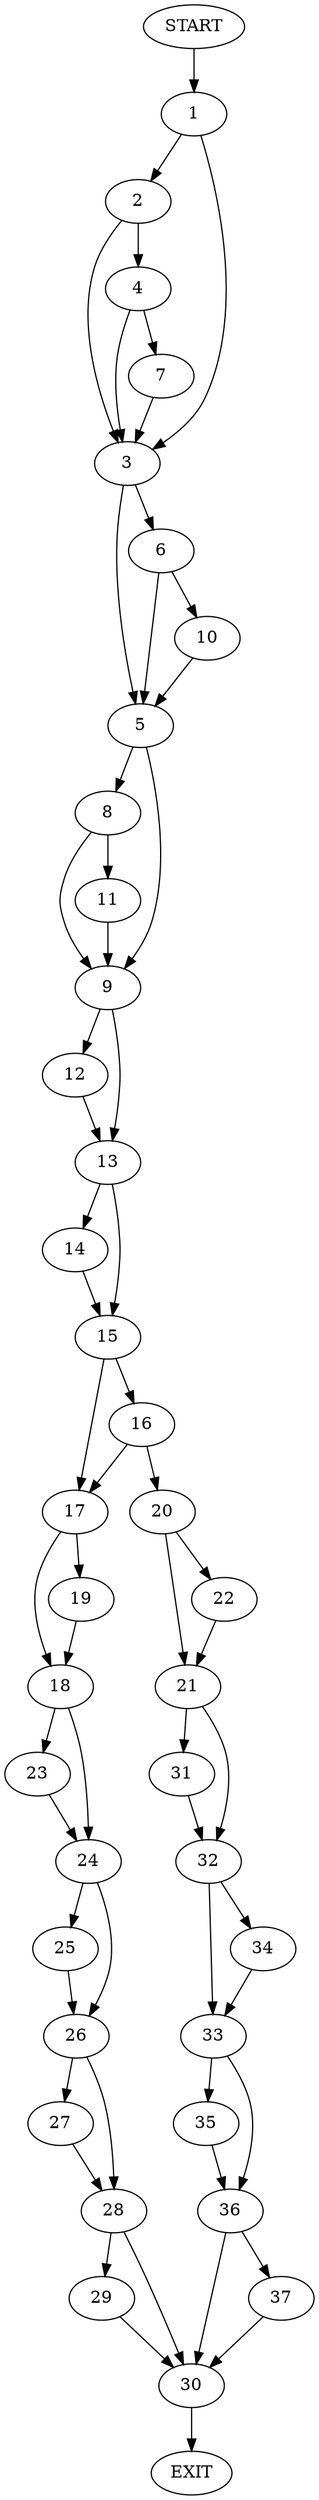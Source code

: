 digraph {
0 [label="START"]
38 [label="EXIT"]
0 -> 1
1 -> 2
1 -> 3
2 -> 4
2 -> 3
3 -> 5
3 -> 6
4 -> 7
4 -> 3
7 -> 3
5 -> 8
5 -> 9
6 -> 5
6 -> 10
10 -> 5
8 -> 11
8 -> 9
9 -> 12
9 -> 13
11 -> 9
12 -> 13
13 -> 14
13 -> 15
14 -> 15
15 -> 16
15 -> 17
17 -> 18
17 -> 19
16 -> 20
16 -> 17
20 -> 21
20 -> 22
19 -> 18
18 -> 23
18 -> 24
23 -> 24
24 -> 25
24 -> 26
25 -> 26
26 -> 27
26 -> 28
27 -> 28
28 -> 29
28 -> 30
29 -> 30
30 -> 38
22 -> 21
21 -> 31
21 -> 32
31 -> 32
32 -> 33
32 -> 34
33 -> 35
33 -> 36
34 -> 33
36 -> 37
36 -> 30
35 -> 36
37 -> 30
}
